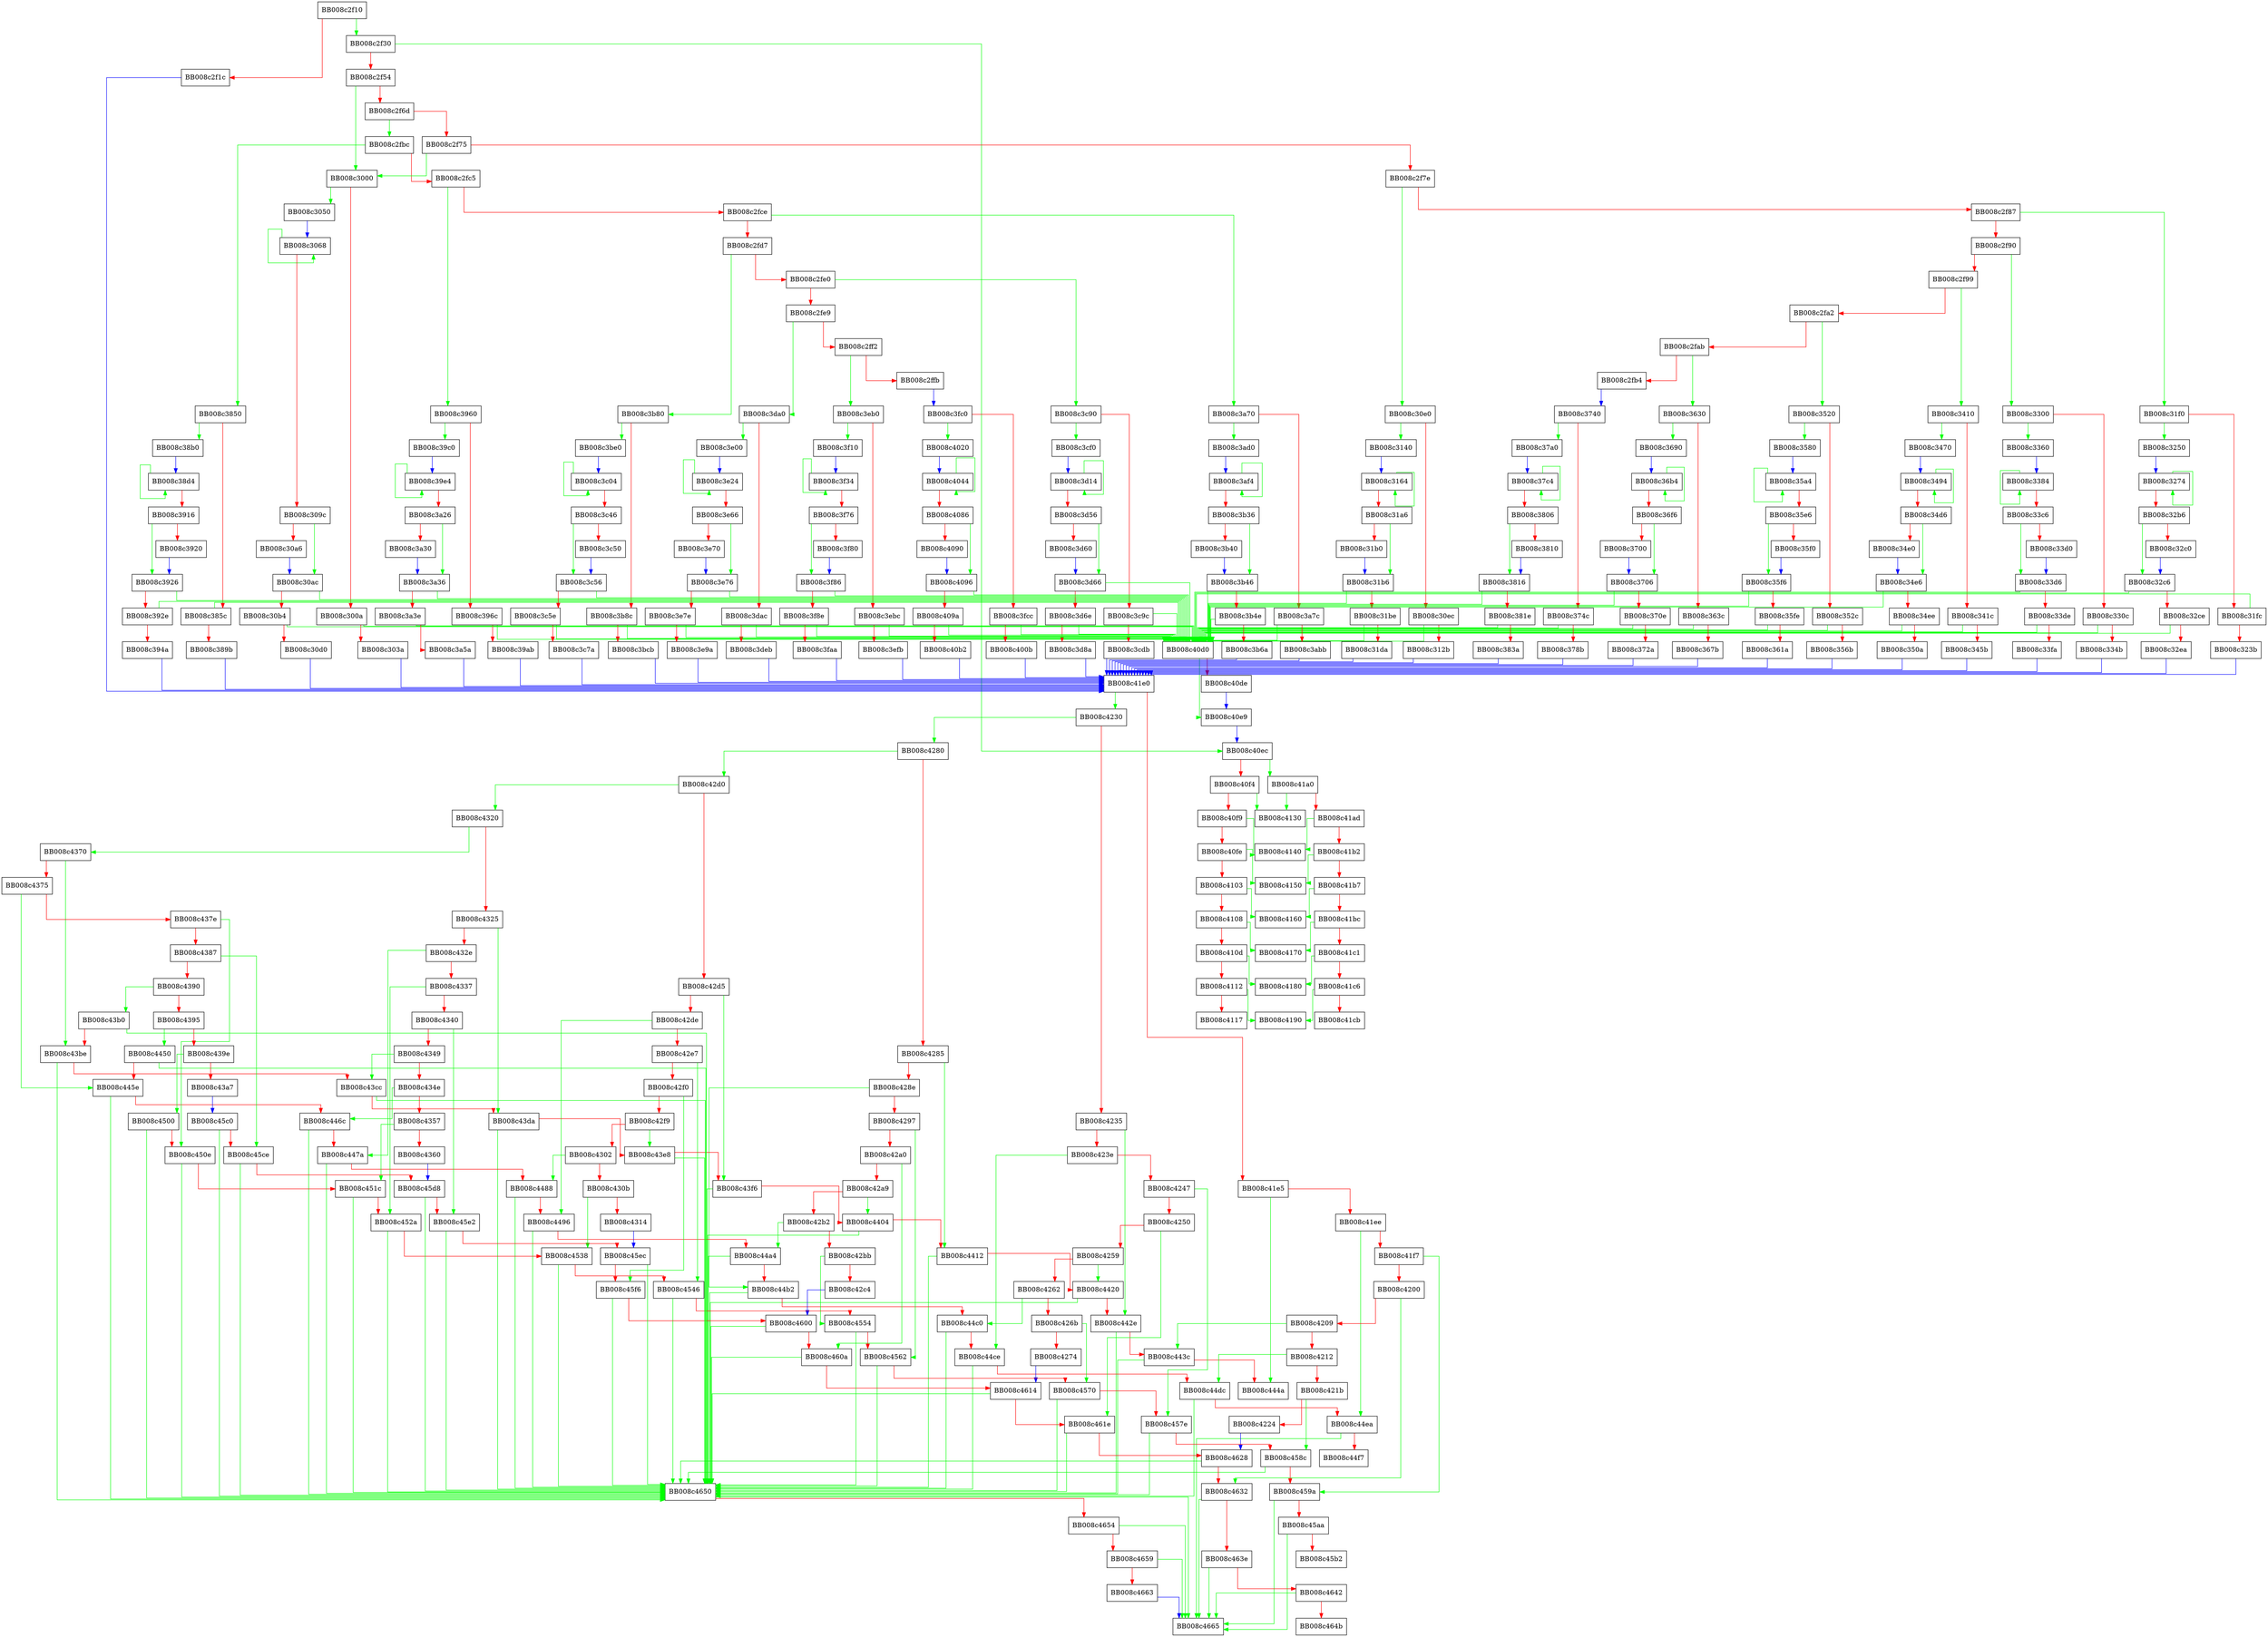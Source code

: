 digraph __memcmp_ssse3 {
  node [shape="box"];
  graph [splines=ortho];
  BB008c2f10 -> BB008c2f30 [color="green"];
  BB008c2f10 -> BB008c2f1c [color="red"];
  BB008c2f1c -> BB008c41e0 [color="blue"];
  BB008c2f30 -> BB008c40ec [color="green"];
  BB008c2f30 -> BB008c2f54 [color="red"];
  BB008c2f54 -> BB008c3000 [color="green"];
  BB008c2f54 -> BB008c2f6d [color="red"];
  BB008c2f6d -> BB008c2fbc [color="green"];
  BB008c2f6d -> BB008c2f75 [color="red"];
  BB008c2f75 -> BB008c3000 [color="green"];
  BB008c2f75 -> BB008c2f7e [color="red"];
  BB008c2f7e -> BB008c30e0 [color="green"];
  BB008c2f7e -> BB008c2f87 [color="red"];
  BB008c2f87 -> BB008c31f0 [color="green"];
  BB008c2f87 -> BB008c2f90 [color="red"];
  BB008c2f90 -> BB008c3300 [color="green"];
  BB008c2f90 -> BB008c2f99 [color="red"];
  BB008c2f99 -> BB008c3410 [color="green"];
  BB008c2f99 -> BB008c2fa2 [color="red"];
  BB008c2fa2 -> BB008c3520 [color="green"];
  BB008c2fa2 -> BB008c2fab [color="red"];
  BB008c2fab -> BB008c3630 [color="green"];
  BB008c2fab -> BB008c2fb4 [color="red"];
  BB008c2fb4 -> BB008c3740 [color="blue"];
  BB008c2fbc -> BB008c3850 [color="green"];
  BB008c2fbc -> BB008c2fc5 [color="red"];
  BB008c2fc5 -> BB008c3960 [color="green"];
  BB008c2fc5 -> BB008c2fce [color="red"];
  BB008c2fce -> BB008c3a70 [color="green"];
  BB008c2fce -> BB008c2fd7 [color="red"];
  BB008c2fd7 -> BB008c3b80 [color="green"];
  BB008c2fd7 -> BB008c2fe0 [color="red"];
  BB008c2fe0 -> BB008c3c90 [color="green"];
  BB008c2fe0 -> BB008c2fe9 [color="red"];
  BB008c2fe9 -> BB008c3da0 [color="green"];
  BB008c2fe9 -> BB008c2ff2 [color="red"];
  BB008c2ff2 -> BB008c3eb0 [color="green"];
  BB008c2ff2 -> BB008c2ffb [color="red"];
  BB008c2ffb -> BB008c3fc0 [color="blue"];
  BB008c3000 -> BB008c3050 [color="green"];
  BB008c3000 -> BB008c300a [color="red"];
  BB008c300a -> BB008c40d0 [color="green"];
  BB008c300a -> BB008c303a [color="red"];
  BB008c303a -> BB008c41e0 [color="blue"];
  BB008c3050 -> BB008c3068 [color="blue"];
  BB008c3068 -> BB008c3068 [color="green"];
  BB008c3068 -> BB008c309c [color="red"];
  BB008c309c -> BB008c30ac [color="green"];
  BB008c309c -> BB008c30a6 [color="red"];
  BB008c30a6 -> BB008c30ac [color="blue"];
  BB008c30ac -> BB008c40d0 [color="green"];
  BB008c30ac -> BB008c30b4 [color="red"];
  BB008c30b4 -> BB008c40d0 [color="green"];
  BB008c30b4 -> BB008c30d0 [color="red"];
  BB008c30d0 -> BB008c41e0 [color="blue"];
  BB008c30e0 -> BB008c3140 [color="green"];
  BB008c30e0 -> BB008c30ec [color="red"];
  BB008c30ec -> BB008c40d0 [color="green"];
  BB008c30ec -> BB008c312b [color="red"];
  BB008c312b -> BB008c41e0 [color="blue"];
  BB008c3140 -> BB008c3164 [color="blue"];
  BB008c3164 -> BB008c3164 [color="green"];
  BB008c3164 -> BB008c31a6 [color="red"];
  BB008c31a6 -> BB008c31b6 [color="green"];
  BB008c31a6 -> BB008c31b0 [color="red"];
  BB008c31b0 -> BB008c31b6 [color="blue"];
  BB008c31b6 -> BB008c40d0 [color="green"];
  BB008c31b6 -> BB008c31be [color="red"];
  BB008c31be -> BB008c40d0 [color="green"];
  BB008c31be -> BB008c31da [color="red"];
  BB008c31da -> BB008c41e0 [color="blue"];
  BB008c31f0 -> BB008c3250 [color="green"];
  BB008c31f0 -> BB008c31fc [color="red"];
  BB008c31fc -> BB008c40d0 [color="green"];
  BB008c31fc -> BB008c323b [color="red"];
  BB008c323b -> BB008c41e0 [color="blue"];
  BB008c3250 -> BB008c3274 [color="blue"];
  BB008c3274 -> BB008c3274 [color="green"];
  BB008c3274 -> BB008c32b6 [color="red"];
  BB008c32b6 -> BB008c32c6 [color="green"];
  BB008c32b6 -> BB008c32c0 [color="red"];
  BB008c32c0 -> BB008c32c6 [color="blue"];
  BB008c32c6 -> BB008c40d0 [color="green"];
  BB008c32c6 -> BB008c32ce [color="red"];
  BB008c32ce -> BB008c40d0 [color="green"];
  BB008c32ce -> BB008c32ea [color="red"];
  BB008c32ea -> BB008c41e0 [color="blue"];
  BB008c3300 -> BB008c3360 [color="green"];
  BB008c3300 -> BB008c330c [color="red"];
  BB008c330c -> BB008c40d0 [color="green"];
  BB008c330c -> BB008c334b [color="red"];
  BB008c334b -> BB008c41e0 [color="blue"];
  BB008c3360 -> BB008c3384 [color="blue"];
  BB008c3384 -> BB008c3384 [color="green"];
  BB008c3384 -> BB008c33c6 [color="red"];
  BB008c33c6 -> BB008c33d6 [color="green"];
  BB008c33c6 -> BB008c33d0 [color="red"];
  BB008c33d0 -> BB008c33d6 [color="blue"];
  BB008c33d6 -> BB008c40d0 [color="green"];
  BB008c33d6 -> BB008c33de [color="red"];
  BB008c33de -> BB008c40d0 [color="green"];
  BB008c33de -> BB008c33fa [color="red"];
  BB008c33fa -> BB008c41e0 [color="blue"];
  BB008c3410 -> BB008c3470 [color="green"];
  BB008c3410 -> BB008c341c [color="red"];
  BB008c341c -> BB008c40d0 [color="green"];
  BB008c341c -> BB008c345b [color="red"];
  BB008c345b -> BB008c41e0 [color="blue"];
  BB008c3470 -> BB008c3494 [color="blue"];
  BB008c3494 -> BB008c3494 [color="green"];
  BB008c3494 -> BB008c34d6 [color="red"];
  BB008c34d6 -> BB008c34e6 [color="green"];
  BB008c34d6 -> BB008c34e0 [color="red"];
  BB008c34e0 -> BB008c34e6 [color="blue"];
  BB008c34e6 -> BB008c40d0 [color="green"];
  BB008c34e6 -> BB008c34ee [color="red"];
  BB008c34ee -> BB008c40d0 [color="green"];
  BB008c34ee -> BB008c350a [color="red"];
  BB008c350a -> BB008c41e0 [color="blue"];
  BB008c3520 -> BB008c3580 [color="green"];
  BB008c3520 -> BB008c352c [color="red"];
  BB008c352c -> BB008c40d0 [color="green"];
  BB008c352c -> BB008c356b [color="red"];
  BB008c356b -> BB008c41e0 [color="blue"];
  BB008c3580 -> BB008c35a4 [color="blue"];
  BB008c35a4 -> BB008c35a4 [color="green"];
  BB008c35a4 -> BB008c35e6 [color="red"];
  BB008c35e6 -> BB008c35f6 [color="green"];
  BB008c35e6 -> BB008c35f0 [color="red"];
  BB008c35f0 -> BB008c35f6 [color="blue"];
  BB008c35f6 -> BB008c40d0 [color="green"];
  BB008c35f6 -> BB008c35fe [color="red"];
  BB008c35fe -> BB008c40d0 [color="green"];
  BB008c35fe -> BB008c361a [color="red"];
  BB008c361a -> BB008c41e0 [color="blue"];
  BB008c3630 -> BB008c3690 [color="green"];
  BB008c3630 -> BB008c363c [color="red"];
  BB008c363c -> BB008c40d0 [color="green"];
  BB008c363c -> BB008c367b [color="red"];
  BB008c367b -> BB008c41e0 [color="blue"];
  BB008c3690 -> BB008c36b4 [color="blue"];
  BB008c36b4 -> BB008c36b4 [color="green"];
  BB008c36b4 -> BB008c36f6 [color="red"];
  BB008c36f6 -> BB008c3706 [color="green"];
  BB008c36f6 -> BB008c3700 [color="red"];
  BB008c3700 -> BB008c3706 [color="blue"];
  BB008c3706 -> BB008c40d0 [color="green"];
  BB008c3706 -> BB008c370e [color="red"];
  BB008c370e -> BB008c40d0 [color="green"];
  BB008c370e -> BB008c372a [color="red"];
  BB008c372a -> BB008c41e0 [color="blue"];
  BB008c3740 -> BB008c37a0 [color="green"];
  BB008c3740 -> BB008c374c [color="red"];
  BB008c374c -> BB008c40d0 [color="green"];
  BB008c374c -> BB008c378b [color="red"];
  BB008c378b -> BB008c41e0 [color="blue"];
  BB008c37a0 -> BB008c37c4 [color="blue"];
  BB008c37c4 -> BB008c37c4 [color="green"];
  BB008c37c4 -> BB008c3806 [color="red"];
  BB008c3806 -> BB008c3816 [color="green"];
  BB008c3806 -> BB008c3810 [color="red"];
  BB008c3810 -> BB008c3816 [color="blue"];
  BB008c3816 -> BB008c40d0 [color="green"];
  BB008c3816 -> BB008c381e [color="red"];
  BB008c381e -> BB008c40d0 [color="green"];
  BB008c381e -> BB008c383a [color="red"];
  BB008c383a -> BB008c41e0 [color="blue"];
  BB008c3850 -> BB008c38b0 [color="green"];
  BB008c3850 -> BB008c385c [color="red"];
  BB008c385c -> BB008c40d0 [color="green"];
  BB008c385c -> BB008c389b [color="red"];
  BB008c389b -> BB008c41e0 [color="blue"];
  BB008c38b0 -> BB008c38d4 [color="blue"];
  BB008c38d4 -> BB008c38d4 [color="green"];
  BB008c38d4 -> BB008c3916 [color="red"];
  BB008c3916 -> BB008c3926 [color="green"];
  BB008c3916 -> BB008c3920 [color="red"];
  BB008c3920 -> BB008c3926 [color="blue"];
  BB008c3926 -> BB008c40d0 [color="green"];
  BB008c3926 -> BB008c392e [color="red"];
  BB008c392e -> BB008c40d0 [color="green"];
  BB008c392e -> BB008c394a [color="red"];
  BB008c394a -> BB008c41e0 [color="blue"];
  BB008c3960 -> BB008c39c0 [color="green"];
  BB008c3960 -> BB008c396c [color="red"];
  BB008c396c -> BB008c40d0 [color="green"];
  BB008c396c -> BB008c39ab [color="red"];
  BB008c39ab -> BB008c41e0 [color="blue"];
  BB008c39c0 -> BB008c39e4 [color="blue"];
  BB008c39e4 -> BB008c39e4 [color="green"];
  BB008c39e4 -> BB008c3a26 [color="red"];
  BB008c3a26 -> BB008c3a36 [color="green"];
  BB008c3a26 -> BB008c3a30 [color="red"];
  BB008c3a30 -> BB008c3a36 [color="blue"];
  BB008c3a36 -> BB008c40d0 [color="green"];
  BB008c3a36 -> BB008c3a3e [color="red"];
  BB008c3a3e -> BB008c40d0 [color="green"];
  BB008c3a3e -> BB008c3a5a [color="red"];
  BB008c3a5a -> BB008c41e0 [color="blue"];
  BB008c3a70 -> BB008c3ad0 [color="green"];
  BB008c3a70 -> BB008c3a7c [color="red"];
  BB008c3a7c -> BB008c40d0 [color="green"];
  BB008c3a7c -> BB008c3abb [color="red"];
  BB008c3abb -> BB008c41e0 [color="blue"];
  BB008c3ad0 -> BB008c3af4 [color="blue"];
  BB008c3af4 -> BB008c3af4 [color="green"];
  BB008c3af4 -> BB008c3b36 [color="red"];
  BB008c3b36 -> BB008c3b46 [color="green"];
  BB008c3b36 -> BB008c3b40 [color="red"];
  BB008c3b40 -> BB008c3b46 [color="blue"];
  BB008c3b46 -> BB008c40d0 [color="green"];
  BB008c3b46 -> BB008c3b4e [color="red"];
  BB008c3b4e -> BB008c40d0 [color="green"];
  BB008c3b4e -> BB008c3b6a [color="red"];
  BB008c3b6a -> BB008c41e0 [color="blue"];
  BB008c3b80 -> BB008c3be0 [color="green"];
  BB008c3b80 -> BB008c3b8c [color="red"];
  BB008c3b8c -> BB008c40d0 [color="green"];
  BB008c3b8c -> BB008c3bcb [color="red"];
  BB008c3bcb -> BB008c41e0 [color="blue"];
  BB008c3be0 -> BB008c3c04 [color="blue"];
  BB008c3c04 -> BB008c3c04 [color="green"];
  BB008c3c04 -> BB008c3c46 [color="red"];
  BB008c3c46 -> BB008c3c56 [color="green"];
  BB008c3c46 -> BB008c3c50 [color="red"];
  BB008c3c50 -> BB008c3c56 [color="blue"];
  BB008c3c56 -> BB008c40d0 [color="green"];
  BB008c3c56 -> BB008c3c5e [color="red"];
  BB008c3c5e -> BB008c40d0 [color="green"];
  BB008c3c5e -> BB008c3c7a [color="red"];
  BB008c3c7a -> BB008c41e0 [color="blue"];
  BB008c3c90 -> BB008c3cf0 [color="green"];
  BB008c3c90 -> BB008c3c9c [color="red"];
  BB008c3c9c -> BB008c40d0 [color="green"];
  BB008c3c9c -> BB008c3cdb [color="red"];
  BB008c3cdb -> BB008c41e0 [color="blue"];
  BB008c3cf0 -> BB008c3d14 [color="blue"];
  BB008c3d14 -> BB008c3d14 [color="green"];
  BB008c3d14 -> BB008c3d56 [color="red"];
  BB008c3d56 -> BB008c3d66 [color="green"];
  BB008c3d56 -> BB008c3d60 [color="red"];
  BB008c3d60 -> BB008c3d66 [color="blue"];
  BB008c3d66 -> BB008c40d0 [color="green"];
  BB008c3d66 -> BB008c3d6e [color="red"];
  BB008c3d6e -> BB008c40d0 [color="green"];
  BB008c3d6e -> BB008c3d8a [color="red"];
  BB008c3d8a -> BB008c41e0 [color="blue"];
  BB008c3da0 -> BB008c3e00 [color="green"];
  BB008c3da0 -> BB008c3dac [color="red"];
  BB008c3dac -> BB008c40d0 [color="green"];
  BB008c3dac -> BB008c3deb [color="red"];
  BB008c3deb -> BB008c41e0 [color="blue"];
  BB008c3e00 -> BB008c3e24 [color="blue"];
  BB008c3e24 -> BB008c3e24 [color="green"];
  BB008c3e24 -> BB008c3e66 [color="red"];
  BB008c3e66 -> BB008c3e76 [color="green"];
  BB008c3e66 -> BB008c3e70 [color="red"];
  BB008c3e70 -> BB008c3e76 [color="blue"];
  BB008c3e76 -> BB008c40d0 [color="green"];
  BB008c3e76 -> BB008c3e7e [color="red"];
  BB008c3e7e -> BB008c40d0 [color="green"];
  BB008c3e7e -> BB008c3e9a [color="red"];
  BB008c3e9a -> BB008c41e0 [color="blue"];
  BB008c3eb0 -> BB008c3f10 [color="green"];
  BB008c3eb0 -> BB008c3ebc [color="red"];
  BB008c3ebc -> BB008c40d0 [color="green"];
  BB008c3ebc -> BB008c3efb [color="red"];
  BB008c3efb -> BB008c41e0 [color="blue"];
  BB008c3f10 -> BB008c3f34 [color="blue"];
  BB008c3f34 -> BB008c3f34 [color="green"];
  BB008c3f34 -> BB008c3f76 [color="red"];
  BB008c3f76 -> BB008c3f86 [color="green"];
  BB008c3f76 -> BB008c3f80 [color="red"];
  BB008c3f80 -> BB008c3f86 [color="blue"];
  BB008c3f86 -> BB008c40d0 [color="green"];
  BB008c3f86 -> BB008c3f8e [color="red"];
  BB008c3f8e -> BB008c40d0 [color="green"];
  BB008c3f8e -> BB008c3faa [color="red"];
  BB008c3faa -> BB008c41e0 [color="blue"];
  BB008c3fc0 -> BB008c4020 [color="green"];
  BB008c3fc0 -> BB008c3fcc [color="red"];
  BB008c3fcc -> BB008c40d0 [color="green"];
  BB008c3fcc -> BB008c400b [color="red"];
  BB008c400b -> BB008c41e0 [color="blue"];
  BB008c4020 -> BB008c4044 [color="blue"];
  BB008c4044 -> BB008c4044 [color="green"];
  BB008c4044 -> BB008c4086 [color="red"];
  BB008c4086 -> BB008c4096 [color="green"];
  BB008c4086 -> BB008c4090 [color="red"];
  BB008c4090 -> BB008c4096 [color="blue"];
  BB008c4096 -> BB008c40d0 [color="green"];
  BB008c4096 -> BB008c409a [color="red"];
  BB008c409a -> BB008c40d0 [color="green"];
  BB008c409a -> BB008c40b2 [color="red"];
  BB008c40b2 -> BB008c41e0 [color="blue"];
  BB008c40d0 -> BB008c40e9 [color="green"];
  BB008c40d0 -> BB008c40de [color="red"];
  BB008c40de -> BB008c40e9 [color="blue"];
  BB008c40e9 -> BB008c40ec [color="blue"];
  BB008c40ec -> BB008c41a0 [color="green"];
  BB008c40ec -> BB008c40f4 [color="red"];
  BB008c40f4 -> BB008c4130 [color="green"];
  BB008c40f4 -> BB008c40f9 [color="red"];
  BB008c40f9 -> BB008c4140 [color="green"];
  BB008c40f9 -> BB008c40fe [color="red"];
  BB008c40fe -> BB008c4150 [color="green"];
  BB008c40fe -> BB008c4103 [color="red"];
  BB008c4103 -> BB008c4160 [color="green"];
  BB008c4103 -> BB008c4108 [color="red"];
  BB008c4108 -> BB008c4170 [color="green"];
  BB008c4108 -> BB008c410d [color="red"];
  BB008c410d -> BB008c4180 [color="green"];
  BB008c410d -> BB008c4112 [color="red"];
  BB008c4112 -> BB008c4190 [color="green"];
  BB008c4112 -> BB008c4117 [color="red"];
  BB008c41a0 -> BB008c4130 [color="green"];
  BB008c41a0 -> BB008c41ad [color="red"];
  BB008c41ad -> BB008c4140 [color="green"];
  BB008c41ad -> BB008c41b2 [color="red"];
  BB008c41b2 -> BB008c4150 [color="green"];
  BB008c41b2 -> BB008c41b7 [color="red"];
  BB008c41b7 -> BB008c4160 [color="green"];
  BB008c41b7 -> BB008c41bc [color="red"];
  BB008c41bc -> BB008c4170 [color="green"];
  BB008c41bc -> BB008c41c1 [color="red"];
  BB008c41c1 -> BB008c4180 [color="green"];
  BB008c41c1 -> BB008c41c6 [color="red"];
  BB008c41c6 -> BB008c4190 [color="green"];
  BB008c41c6 -> BB008c41cb [color="red"];
  BB008c41e0 -> BB008c4230 [color="green"];
  BB008c41e0 -> BB008c41e5 [color="red"];
  BB008c41e5 -> BB008c444a [color="green"];
  BB008c41e5 -> BB008c41ee [color="red"];
  BB008c41ee -> BB008c44ea [color="green"];
  BB008c41ee -> BB008c41f7 [color="red"];
  BB008c41f7 -> BB008c459a [color="green"];
  BB008c41f7 -> BB008c4200 [color="red"];
  BB008c4200 -> BB008c4632 [color="green"];
  BB008c4200 -> BB008c4209 [color="red"];
  BB008c4209 -> BB008c443c [color="green"];
  BB008c4209 -> BB008c4212 [color="red"];
  BB008c4212 -> BB008c44dc [color="green"];
  BB008c4212 -> BB008c421b [color="red"];
  BB008c421b -> BB008c458c [color="green"];
  BB008c421b -> BB008c4224 [color="red"];
  BB008c4224 -> BB008c4628 [color="blue"];
  BB008c4230 -> BB008c4280 [color="green"];
  BB008c4230 -> BB008c4235 [color="red"];
  BB008c4235 -> BB008c442e [color="green"];
  BB008c4235 -> BB008c423e [color="red"];
  BB008c423e -> BB008c44ce [color="green"];
  BB008c423e -> BB008c4247 [color="red"];
  BB008c4247 -> BB008c457e [color="green"];
  BB008c4247 -> BB008c4250 [color="red"];
  BB008c4250 -> BB008c461e [color="green"];
  BB008c4250 -> BB008c4259 [color="red"];
  BB008c4259 -> BB008c4420 [color="green"];
  BB008c4259 -> BB008c4262 [color="red"];
  BB008c4262 -> BB008c44c0 [color="green"];
  BB008c4262 -> BB008c426b [color="red"];
  BB008c426b -> BB008c4570 [color="green"];
  BB008c426b -> BB008c4274 [color="red"];
  BB008c4274 -> BB008c4614 [color="blue"];
  BB008c4280 -> BB008c42d0 [color="green"];
  BB008c4280 -> BB008c4285 [color="red"];
  BB008c4285 -> BB008c4412 [color="green"];
  BB008c4285 -> BB008c428e [color="red"];
  BB008c428e -> BB008c44b2 [color="green"];
  BB008c428e -> BB008c4297 [color="red"];
  BB008c4297 -> BB008c4562 [color="green"];
  BB008c4297 -> BB008c42a0 [color="red"];
  BB008c42a0 -> BB008c460a [color="green"];
  BB008c42a0 -> BB008c42a9 [color="red"];
  BB008c42a9 -> BB008c4404 [color="green"];
  BB008c42a9 -> BB008c42b2 [color="red"];
  BB008c42b2 -> BB008c44a4 [color="green"];
  BB008c42b2 -> BB008c42bb [color="red"];
  BB008c42bb -> BB008c4554 [color="green"];
  BB008c42bb -> BB008c42c4 [color="red"];
  BB008c42c4 -> BB008c4600 [color="blue"];
  BB008c42d0 -> BB008c4320 [color="green"];
  BB008c42d0 -> BB008c42d5 [color="red"];
  BB008c42d5 -> BB008c43f6 [color="green"];
  BB008c42d5 -> BB008c42de [color="red"];
  BB008c42de -> BB008c4496 [color="green"];
  BB008c42de -> BB008c42e7 [color="red"];
  BB008c42e7 -> BB008c4546 [color="green"];
  BB008c42e7 -> BB008c42f0 [color="red"];
  BB008c42f0 -> BB008c45f6 [color="green"];
  BB008c42f0 -> BB008c42f9 [color="red"];
  BB008c42f9 -> BB008c43e8 [color="green"];
  BB008c42f9 -> BB008c4302 [color="red"];
  BB008c4302 -> BB008c4488 [color="green"];
  BB008c4302 -> BB008c430b [color="red"];
  BB008c430b -> BB008c4538 [color="green"];
  BB008c430b -> BB008c4314 [color="red"];
  BB008c4314 -> BB008c45ec [color="blue"];
  BB008c4320 -> BB008c4370 [color="green"];
  BB008c4320 -> BB008c4325 [color="red"];
  BB008c4325 -> BB008c43da [color="green"];
  BB008c4325 -> BB008c432e [color="red"];
  BB008c432e -> BB008c447a [color="green"];
  BB008c432e -> BB008c4337 [color="red"];
  BB008c4337 -> BB008c452a [color="green"];
  BB008c4337 -> BB008c4340 [color="red"];
  BB008c4340 -> BB008c45e2 [color="green"];
  BB008c4340 -> BB008c4349 [color="red"];
  BB008c4349 -> BB008c43cc [color="green"];
  BB008c4349 -> BB008c434e [color="red"];
  BB008c434e -> BB008c446c [color="green"];
  BB008c434e -> BB008c4357 [color="red"];
  BB008c4357 -> BB008c451c [color="green"];
  BB008c4357 -> BB008c4360 [color="red"];
  BB008c4360 -> BB008c45d8 [color="blue"];
  BB008c4370 -> BB008c43be [color="green"];
  BB008c4370 -> BB008c4375 [color="red"];
  BB008c4375 -> BB008c445e [color="green"];
  BB008c4375 -> BB008c437e [color="red"];
  BB008c437e -> BB008c450e [color="green"];
  BB008c437e -> BB008c4387 [color="red"];
  BB008c4387 -> BB008c45ce [color="green"];
  BB008c4387 -> BB008c4390 [color="red"];
  BB008c4390 -> BB008c43b0 [color="green"];
  BB008c4390 -> BB008c4395 [color="red"];
  BB008c4395 -> BB008c4450 [color="green"];
  BB008c4395 -> BB008c439e [color="red"];
  BB008c439e -> BB008c4500 [color="green"];
  BB008c439e -> BB008c43a7 [color="red"];
  BB008c43a7 -> BB008c45c0 [color="blue"];
  BB008c43b0 -> BB008c4650 [color="green"];
  BB008c43b0 -> BB008c43be [color="red"];
  BB008c43be -> BB008c4650 [color="green"];
  BB008c43be -> BB008c43cc [color="red"];
  BB008c43cc -> BB008c4650 [color="green"];
  BB008c43cc -> BB008c43da [color="red"];
  BB008c43da -> BB008c4650 [color="green"];
  BB008c43da -> BB008c43e8 [color="red"];
  BB008c43e8 -> BB008c4650 [color="green"];
  BB008c43e8 -> BB008c43f6 [color="red"];
  BB008c43f6 -> BB008c4650 [color="green"];
  BB008c43f6 -> BB008c4404 [color="red"];
  BB008c4404 -> BB008c4650 [color="green"];
  BB008c4404 -> BB008c4412 [color="red"];
  BB008c4412 -> BB008c4650 [color="green"];
  BB008c4412 -> BB008c4420 [color="red"];
  BB008c4420 -> BB008c4650 [color="green"];
  BB008c4420 -> BB008c442e [color="red"];
  BB008c442e -> BB008c4650 [color="green"];
  BB008c442e -> BB008c443c [color="red"];
  BB008c443c -> BB008c4650 [color="green"];
  BB008c443c -> BB008c444a [color="red"];
  BB008c4450 -> BB008c4650 [color="green"];
  BB008c4450 -> BB008c445e [color="red"];
  BB008c445e -> BB008c4650 [color="green"];
  BB008c445e -> BB008c446c [color="red"];
  BB008c446c -> BB008c4650 [color="green"];
  BB008c446c -> BB008c447a [color="red"];
  BB008c447a -> BB008c4650 [color="green"];
  BB008c447a -> BB008c4488 [color="red"];
  BB008c4488 -> BB008c4650 [color="green"];
  BB008c4488 -> BB008c4496 [color="red"];
  BB008c4496 -> BB008c4650 [color="green"];
  BB008c4496 -> BB008c44a4 [color="red"];
  BB008c44a4 -> BB008c4650 [color="green"];
  BB008c44a4 -> BB008c44b2 [color="red"];
  BB008c44b2 -> BB008c4650 [color="green"];
  BB008c44b2 -> BB008c44c0 [color="red"];
  BB008c44c0 -> BB008c4650 [color="green"];
  BB008c44c0 -> BB008c44ce [color="red"];
  BB008c44ce -> BB008c4650 [color="green"];
  BB008c44ce -> BB008c44dc [color="red"];
  BB008c44dc -> BB008c4650 [color="green"];
  BB008c44dc -> BB008c44ea [color="red"];
  BB008c44ea -> BB008c4665 [color="green"];
  BB008c44ea -> BB008c44f7 [color="red"];
  BB008c4500 -> BB008c4650 [color="green"];
  BB008c4500 -> BB008c450e [color="red"];
  BB008c450e -> BB008c4650 [color="green"];
  BB008c450e -> BB008c451c [color="red"];
  BB008c451c -> BB008c4650 [color="green"];
  BB008c451c -> BB008c452a [color="red"];
  BB008c452a -> BB008c4650 [color="green"];
  BB008c452a -> BB008c4538 [color="red"];
  BB008c4538 -> BB008c4650 [color="green"];
  BB008c4538 -> BB008c4546 [color="red"];
  BB008c4546 -> BB008c4650 [color="green"];
  BB008c4546 -> BB008c4554 [color="red"];
  BB008c4554 -> BB008c4650 [color="green"];
  BB008c4554 -> BB008c4562 [color="red"];
  BB008c4562 -> BB008c4650 [color="green"];
  BB008c4562 -> BB008c4570 [color="red"];
  BB008c4570 -> BB008c4650 [color="green"];
  BB008c4570 -> BB008c457e [color="red"];
  BB008c457e -> BB008c4650 [color="green"];
  BB008c457e -> BB008c458c [color="red"];
  BB008c458c -> BB008c4650 [color="green"];
  BB008c458c -> BB008c459a [color="red"];
  BB008c459a -> BB008c4665 [color="green"];
  BB008c459a -> BB008c45aa [color="red"];
  BB008c45aa -> BB008c4665 [color="green"];
  BB008c45aa -> BB008c45b2 [color="red"];
  BB008c45c0 -> BB008c4650 [color="green"];
  BB008c45c0 -> BB008c45ce [color="red"];
  BB008c45ce -> BB008c4650 [color="green"];
  BB008c45ce -> BB008c45d8 [color="red"];
  BB008c45d8 -> BB008c4650 [color="green"];
  BB008c45d8 -> BB008c45e2 [color="red"];
  BB008c45e2 -> BB008c4650 [color="green"];
  BB008c45e2 -> BB008c45ec [color="red"];
  BB008c45ec -> BB008c4650 [color="green"];
  BB008c45ec -> BB008c45f6 [color="red"];
  BB008c45f6 -> BB008c4650 [color="green"];
  BB008c45f6 -> BB008c4600 [color="red"];
  BB008c4600 -> BB008c4650 [color="green"];
  BB008c4600 -> BB008c460a [color="red"];
  BB008c460a -> BB008c4650 [color="green"];
  BB008c460a -> BB008c4614 [color="red"];
  BB008c4614 -> BB008c4650 [color="green"];
  BB008c4614 -> BB008c461e [color="red"];
  BB008c461e -> BB008c4650 [color="green"];
  BB008c461e -> BB008c4628 [color="red"];
  BB008c4628 -> BB008c4650 [color="green"];
  BB008c4628 -> BB008c4632 [color="red"];
  BB008c4632 -> BB008c4665 [color="green"];
  BB008c4632 -> BB008c463e [color="red"];
  BB008c463e -> BB008c4665 [color="green"];
  BB008c463e -> BB008c4642 [color="red"];
  BB008c4642 -> BB008c4665 [color="green"];
  BB008c4642 -> BB008c464b [color="red"];
  BB008c4650 -> BB008c4665 [color="green"];
  BB008c4650 -> BB008c4654 [color="red"];
  BB008c4654 -> BB008c4665 [color="green"];
  BB008c4654 -> BB008c4659 [color="red"];
  BB008c4659 -> BB008c4665 [color="green"];
  BB008c4659 -> BB008c4663 [color="red"];
  BB008c4663 -> BB008c4665 [color="blue"];
}